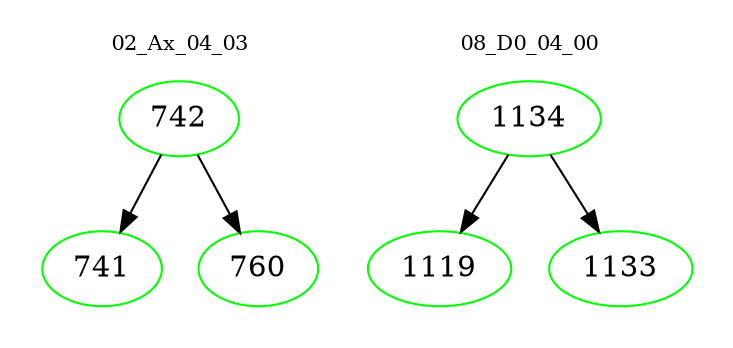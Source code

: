digraph{
subgraph cluster_0 {
color = white
label = "02_Ax_04_03";
fontsize=10;
T0_742 [label="742", color="green"]
T0_742 -> T0_741 [color="black"]
T0_741 [label="741", color="green"]
T0_742 -> T0_760 [color="black"]
T0_760 [label="760", color="green"]
}
subgraph cluster_1 {
color = white
label = "08_D0_04_00";
fontsize=10;
T1_1134 [label="1134", color="green"]
T1_1134 -> T1_1119 [color="black"]
T1_1119 [label="1119", color="green"]
T1_1134 -> T1_1133 [color="black"]
T1_1133 [label="1133", color="green"]
}
}
